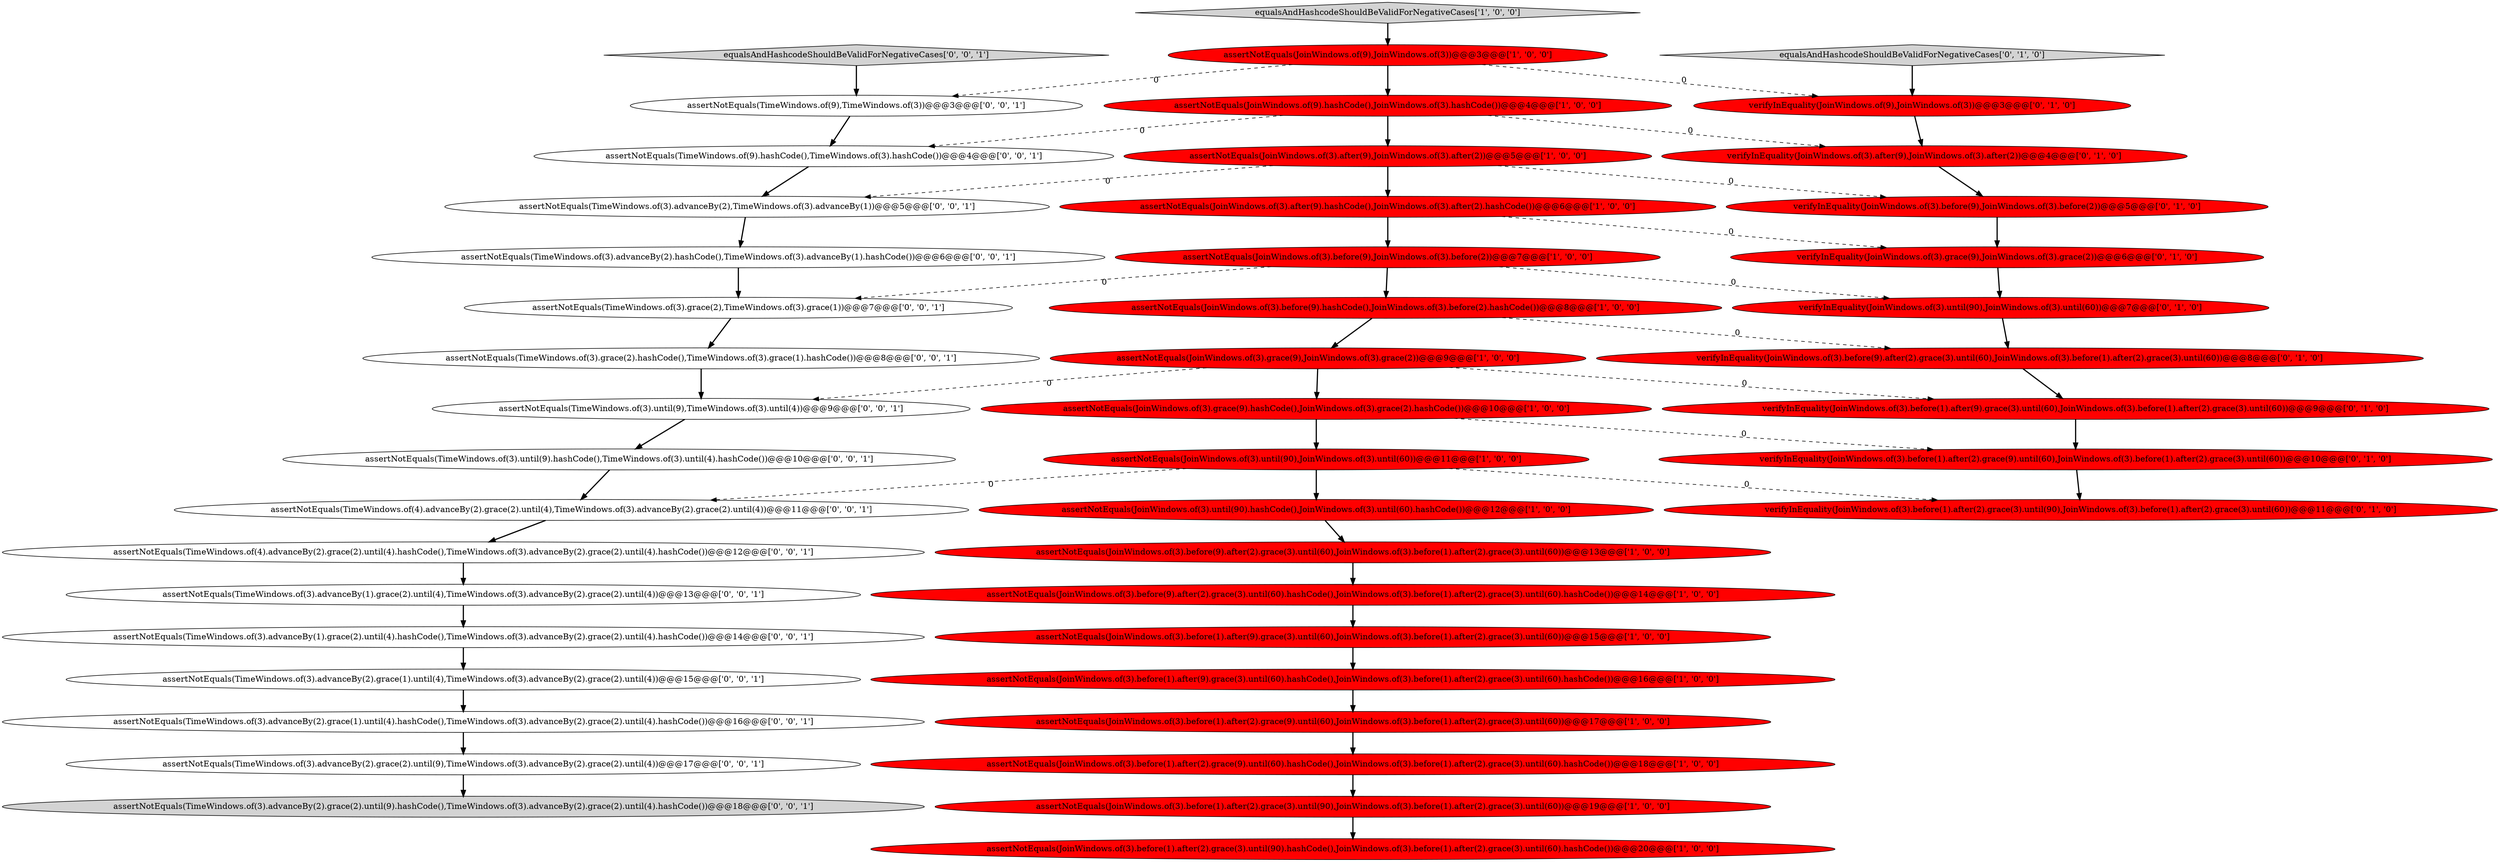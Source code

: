 digraph {
24 [style = filled, label = "verifyInEquality(JoinWindows.of(3).before(1).after(2).grace(9).until(60),JoinWindows.of(3).before(1).after(2).grace(3).until(60))@@@10@@@['0', '1', '0']", fillcolor = red, shape = ellipse image = "AAA1AAABBB2BBB"];
8 [style = filled, label = "assertNotEquals(JoinWindows.of(3).grace(9),JoinWindows.of(3).grace(2))@@@9@@@['1', '0', '0']", fillcolor = red, shape = ellipse image = "AAA1AAABBB1BBB"];
37 [style = filled, label = "assertNotEquals(TimeWindows.of(3).advanceBy(2).grace(2).until(9).hashCode(),TimeWindows.of(3).advanceBy(2).grace(2).until(4).hashCode())@@@18@@@['0', '0', '1']", fillcolor = lightgray, shape = ellipse image = "AAA0AAABBB3BBB"];
28 [style = filled, label = "verifyInEquality(JoinWindows.of(3).before(1).after(2).grace(3).until(90),JoinWindows.of(3).before(1).after(2).grace(3).until(60))@@@11@@@['0', '1', '0']", fillcolor = red, shape = ellipse image = "AAA1AAABBB2BBB"];
10 [style = filled, label = "assertNotEquals(JoinWindows.of(3).until(90).hashCode(),JoinWindows.of(3).until(60).hashCode())@@@12@@@['1', '0', '0']", fillcolor = red, shape = ellipse image = "AAA1AAABBB1BBB"];
33 [style = filled, label = "equalsAndHashcodeShouldBeValidForNegativeCases['0', '0', '1']", fillcolor = lightgray, shape = diamond image = "AAA0AAABBB3BBB"];
20 [style = filled, label = "verifyInEquality(JoinWindows.of(9),JoinWindows.of(3))@@@3@@@['0', '1', '0']", fillcolor = red, shape = ellipse image = "AAA1AAABBB2BBB"];
16 [style = filled, label = "assertNotEquals(JoinWindows.of(3).after(9).hashCode(),JoinWindows.of(3).after(2).hashCode())@@@6@@@['1', '0', '0']", fillcolor = red, shape = ellipse image = "AAA1AAABBB1BBB"];
6 [style = filled, label = "assertNotEquals(JoinWindows.of(3).before(9).after(2).grace(3).until(60),JoinWindows.of(3).before(1).after(2).grace(3).until(60))@@@13@@@['1', '0', '0']", fillcolor = red, shape = ellipse image = "AAA1AAABBB1BBB"];
45 [style = filled, label = "assertNotEquals(TimeWindows.of(3).until(9).hashCode(),TimeWindows.of(3).until(4).hashCode())@@@10@@@['0', '0', '1']", fillcolor = white, shape = ellipse image = "AAA0AAABBB3BBB"];
11 [style = filled, label = "assertNotEquals(JoinWindows.of(3).before(1).after(2).grace(3).until(90),JoinWindows.of(3).before(1).after(2).grace(3).until(60))@@@19@@@['1', '0', '0']", fillcolor = red, shape = ellipse image = "AAA1AAABBB1BBB"];
25 [style = filled, label = "verifyInEquality(JoinWindows.of(3).after(9),JoinWindows.of(3).after(2))@@@4@@@['0', '1', '0']", fillcolor = red, shape = ellipse image = "AAA1AAABBB2BBB"];
32 [style = filled, label = "assertNotEquals(TimeWindows.of(3).advanceBy(2).grace(2).until(9),TimeWindows.of(3).advanceBy(2).grace(2).until(4))@@@17@@@['0', '0', '1']", fillcolor = white, shape = ellipse image = "AAA0AAABBB3BBB"];
26 [style = filled, label = "verifyInEquality(JoinWindows.of(3).before(9).after(2).grace(3).until(60),JoinWindows.of(3).before(1).after(2).grace(3).until(60))@@@8@@@['0', '1', '0']", fillcolor = red, shape = ellipse image = "AAA1AAABBB2BBB"];
14 [style = filled, label = "assertNotEquals(JoinWindows.of(3).grace(9).hashCode(),JoinWindows.of(3).grace(2).hashCode())@@@10@@@['1', '0', '0']", fillcolor = red, shape = ellipse image = "AAA1AAABBB1BBB"];
35 [style = filled, label = "assertNotEquals(TimeWindows.of(3).advanceBy(2).grace(1).until(4).hashCode(),TimeWindows.of(3).advanceBy(2).grace(2).until(4).hashCode())@@@16@@@['0', '0', '1']", fillcolor = white, shape = ellipse image = "AAA0AAABBB3BBB"];
5 [style = filled, label = "assertNotEquals(JoinWindows.of(3).before(9).after(2).grace(3).until(60).hashCode(),JoinWindows.of(3).before(1).after(2).grace(3).until(60).hashCode())@@@14@@@['1', '0', '0']", fillcolor = red, shape = ellipse image = "AAA1AAABBB1BBB"];
18 [style = filled, label = "assertNotEquals(JoinWindows.of(3).until(90),JoinWindows.of(3).until(60))@@@11@@@['1', '0', '0']", fillcolor = red, shape = ellipse image = "AAA1AAABBB1BBB"];
29 [style = filled, label = "assertNotEquals(TimeWindows.of(9).hashCode(),TimeWindows.of(3).hashCode())@@@4@@@['0', '0', '1']", fillcolor = white, shape = ellipse image = "AAA0AAABBB3BBB"];
43 [style = filled, label = "assertNotEquals(TimeWindows.of(3).grace(2),TimeWindows.of(3).grace(1))@@@7@@@['0', '0', '1']", fillcolor = white, shape = ellipse image = "AAA0AAABBB3BBB"];
17 [style = filled, label = "assertNotEquals(JoinWindows.of(3).before(9).hashCode(),JoinWindows.of(3).before(2).hashCode())@@@8@@@['1', '0', '0']", fillcolor = red, shape = ellipse image = "AAA1AAABBB1BBB"];
22 [style = filled, label = "verifyInEquality(JoinWindows.of(3).before(9),JoinWindows.of(3).before(2))@@@5@@@['0', '1', '0']", fillcolor = red, shape = ellipse image = "AAA1AAABBB2BBB"];
13 [style = filled, label = "assertNotEquals(JoinWindows.of(3).after(9),JoinWindows.of(3).after(2))@@@5@@@['1', '0', '0']", fillcolor = red, shape = ellipse image = "AAA1AAABBB1BBB"];
4 [style = filled, label = "assertNotEquals(JoinWindows.of(3).before(1).after(9).grace(3).until(60),JoinWindows.of(3).before(1).after(2).grace(3).until(60))@@@15@@@['1', '0', '0']", fillcolor = red, shape = ellipse image = "AAA1AAABBB1BBB"];
12 [style = filled, label = "equalsAndHashcodeShouldBeValidForNegativeCases['1', '0', '0']", fillcolor = lightgray, shape = diamond image = "AAA0AAABBB1BBB"];
21 [style = filled, label = "verifyInEquality(JoinWindows.of(3).before(1).after(9).grace(3).until(60),JoinWindows.of(3).before(1).after(2).grace(3).until(60))@@@9@@@['0', '1', '0']", fillcolor = red, shape = ellipse image = "AAA1AAABBB2BBB"];
23 [style = filled, label = "verifyInEquality(JoinWindows.of(3).grace(9),JoinWindows.of(3).grace(2))@@@6@@@['0', '1', '0']", fillcolor = red, shape = ellipse image = "AAA1AAABBB2BBB"];
31 [style = filled, label = "assertNotEquals(TimeWindows.of(3).advanceBy(2).grace(1).until(4),TimeWindows.of(3).advanceBy(2).grace(2).until(4))@@@15@@@['0', '0', '1']", fillcolor = white, shape = ellipse image = "AAA0AAABBB3BBB"];
1 [style = filled, label = "assertNotEquals(JoinWindows.of(3).before(1).after(2).grace(3).until(90).hashCode(),JoinWindows.of(3).before(1).after(2).grace(3).until(60).hashCode())@@@20@@@['1', '0', '0']", fillcolor = red, shape = ellipse image = "AAA1AAABBB1BBB"];
34 [style = filled, label = "assertNotEquals(TimeWindows.of(9),TimeWindows.of(3))@@@3@@@['0', '0', '1']", fillcolor = white, shape = ellipse image = "AAA0AAABBB3BBB"];
39 [style = filled, label = "assertNotEquals(TimeWindows.of(4).advanceBy(2).grace(2).until(4).hashCode(),TimeWindows.of(3).advanceBy(2).grace(2).until(4).hashCode())@@@12@@@['0', '0', '1']", fillcolor = white, shape = ellipse image = "AAA0AAABBB3BBB"];
2 [style = filled, label = "assertNotEquals(JoinWindows.of(9),JoinWindows.of(3))@@@3@@@['1', '0', '0']", fillcolor = red, shape = ellipse image = "AAA1AAABBB1BBB"];
36 [style = filled, label = "assertNotEquals(TimeWindows.of(3).advanceBy(2),TimeWindows.of(3).advanceBy(1))@@@5@@@['0', '0', '1']", fillcolor = white, shape = ellipse image = "AAA0AAABBB3BBB"];
19 [style = filled, label = "equalsAndHashcodeShouldBeValidForNegativeCases['0', '1', '0']", fillcolor = lightgray, shape = diamond image = "AAA0AAABBB2BBB"];
38 [style = filled, label = "assertNotEquals(TimeWindows.of(4).advanceBy(2).grace(2).until(4),TimeWindows.of(3).advanceBy(2).grace(2).until(4))@@@11@@@['0', '0', '1']", fillcolor = white, shape = ellipse image = "AAA0AAABBB3BBB"];
15 [style = filled, label = "assertNotEquals(JoinWindows.of(3).before(1).after(2).grace(9).until(60).hashCode(),JoinWindows.of(3).before(1).after(2).grace(3).until(60).hashCode())@@@18@@@['1', '0', '0']", fillcolor = red, shape = ellipse image = "AAA1AAABBB1BBB"];
30 [style = filled, label = "assertNotEquals(TimeWindows.of(3).until(9),TimeWindows.of(3).until(4))@@@9@@@['0', '0', '1']", fillcolor = white, shape = ellipse image = "AAA0AAABBB3BBB"];
27 [style = filled, label = "verifyInEquality(JoinWindows.of(3).until(90),JoinWindows.of(3).until(60))@@@7@@@['0', '1', '0']", fillcolor = red, shape = ellipse image = "AAA1AAABBB2BBB"];
40 [style = filled, label = "assertNotEquals(TimeWindows.of(3).advanceBy(1).grace(2).until(4).hashCode(),TimeWindows.of(3).advanceBy(2).grace(2).until(4).hashCode())@@@14@@@['0', '0', '1']", fillcolor = white, shape = ellipse image = "AAA0AAABBB3BBB"];
42 [style = filled, label = "assertNotEquals(TimeWindows.of(3).advanceBy(2).hashCode(),TimeWindows.of(3).advanceBy(1).hashCode())@@@6@@@['0', '0', '1']", fillcolor = white, shape = ellipse image = "AAA0AAABBB3BBB"];
7 [style = filled, label = "assertNotEquals(JoinWindows.of(9).hashCode(),JoinWindows.of(3).hashCode())@@@4@@@['1', '0', '0']", fillcolor = red, shape = ellipse image = "AAA1AAABBB1BBB"];
44 [style = filled, label = "assertNotEquals(TimeWindows.of(3).advanceBy(1).grace(2).until(4),TimeWindows.of(3).advanceBy(2).grace(2).until(4))@@@13@@@['0', '0', '1']", fillcolor = white, shape = ellipse image = "AAA0AAABBB3BBB"];
0 [style = filled, label = "assertNotEquals(JoinWindows.of(3).before(1).after(2).grace(9).until(60),JoinWindows.of(3).before(1).after(2).grace(3).until(60))@@@17@@@['1', '0', '0']", fillcolor = red, shape = ellipse image = "AAA1AAABBB1BBB"];
3 [style = filled, label = "assertNotEquals(JoinWindows.of(3).before(9),JoinWindows.of(3).before(2))@@@7@@@['1', '0', '0']", fillcolor = red, shape = ellipse image = "AAA1AAABBB1BBB"];
41 [style = filled, label = "assertNotEquals(TimeWindows.of(3).grace(2).hashCode(),TimeWindows.of(3).grace(1).hashCode())@@@8@@@['0', '0', '1']", fillcolor = white, shape = ellipse image = "AAA0AAABBB3BBB"];
9 [style = filled, label = "assertNotEquals(JoinWindows.of(3).before(1).after(9).grace(3).until(60).hashCode(),JoinWindows.of(3).before(1).after(2).grace(3).until(60).hashCode())@@@16@@@['1', '0', '0']", fillcolor = red, shape = ellipse image = "AAA1AAABBB1BBB"];
7->13 [style = bold, label=""];
29->36 [style = bold, label=""];
16->3 [style = bold, label=""];
17->8 [style = bold, label=""];
4->9 [style = bold, label=""];
24->28 [style = bold, label=""];
34->29 [style = bold, label=""];
14->24 [style = dashed, label="0"];
42->43 [style = bold, label=""];
32->37 [style = bold, label=""];
9->0 [style = bold, label=""];
39->44 [style = bold, label=""];
23->27 [style = bold, label=""];
25->22 [style = bold, label=""];
2->20 [style = dashed, label="0"];
13->36 [style = dashed, label="0"];
11->1 [style = bold, label=""];
19->20 [style = bold, label=""];
3->27 [style = dashed, label="0"];
44->40 [style = bold, label=""];
8->14 [style = bold, label=""];
35->32 [style = bold, label=""];
16->23 [style = dashed, label="0"];
21->24 [style = bold, label=""];
8->21 [style = dashed, label="0"];
18->38 [style = dashed, label="0"];
20->25 [style = bold, label=""];
22->23 [style = bold, label=""];
10->6 [style = bold, label=""];
13->16 [style = bold, label=""];
0->15 [style = bold, label=""];
38->39 [style = bold, label=""];
26->21 [style = bold, label=""];
6->5 [style = bold, label=""];
12->2 [style = bold, label=""];
41->30 [style = bold, label=""];
15->11 [style = bold, label=""];
18->10 [style = bold, label=""];
31->35 [style = bold, label=""];
3->43 [style = dashed, label="0"];
5->4 [style = bold, label=""];
45->38 [style = bold, label=""];
2->34 [style = dashed, label="0"];
7->25 [style = dashed, label="0"];
18->28 [style = dashed, label="0"];
30->45 [style = bold, label=""];
3->17 [style = bold, label=""];
43->41 [style = bold, label=""];
14->18 [style = bold, label=""];
17->26 [style = dashed, label="0"];
7->29 [style = dashed, label="0"];
8->30 [style = dashed, label="0"];
40->31 [style = bold, label=""];
2->7 [style = bold, label=""];
33->34 [style = bold, label=""];
13->22 [style = dashed, label="0"];
36->42 [style = bold, label=""];
27->26 [style = bold, label=""];
}
